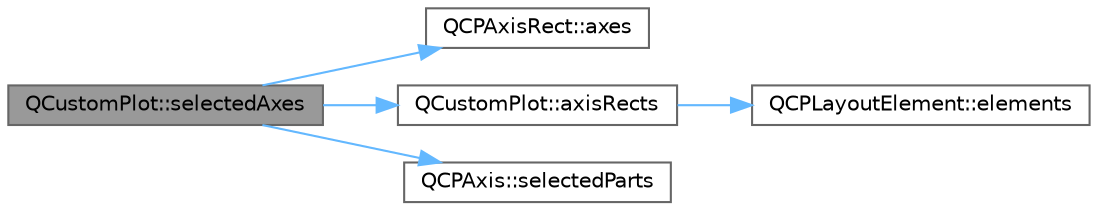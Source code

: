 digraph "QCustomPlot::selectedAxes"
{
 // LATEX_PDF_SIZE
  bgcolor="transparent";
  edge [fontname=Helvetica,fontsize=10,labelfontname=Helvetica,labelfontsize=10];
  node [fontname=Helvetica,fontsize=10,shape=box,height=0.2,width=0.4];
  rankdir="LR";
  Node1 [label="QCustomPlot::selectedAxes",height=0.2,width=0.4,color="gray40", fillcolor="grey60", style="filled", fontcolor="black",tooltip=" "];
  Node1 -> Node2 [color="steelblue1",style="solid"];
  Node2 [label="QCPAxisRect::axes",height=0.2,width=0.4,color="grey40", fillcolor="white", style="filled",URL="$class_q_c_p_axis_rect.html#a8db4722cb93e9c4a6f0d91150c200867",tooltip=" "];
  Node1 -> Node3 [color="steelblue1",style="solid"];
  Node3 [label="QCustomPlot::axisRects",height=0.2,width=0.4,color="grey40", fillcolor="white", style="filled",URL="$class_q_custom_plot.html#a12af771429e2d7e313c8c5d5fca068fe",tooltip=" "];
  Node3 -> Node4 [color="steelblue1",style="solid"];
  Node4 [label="QCPLayoutElement::elements",height=0.2,width=0.4,color="grey40", fillcolor="white", style="filled",URL="$class_q_c_p_layout_element.html#a76dec8cb31e498994a944d7647a43309",tooltip=" "];
  Node1 -> Node5 [color="steelblue1",style="solid"];
  Node5 [label="QCPAxis::selectedParts",height=0.2,width=0.4,color="grey40", fillcolor="white", style="filled",URL="$class_q_c_p_axis.html#a893e8d6cfed9267eb2b793cb1d2b4dce",tooltip=" "];
}
